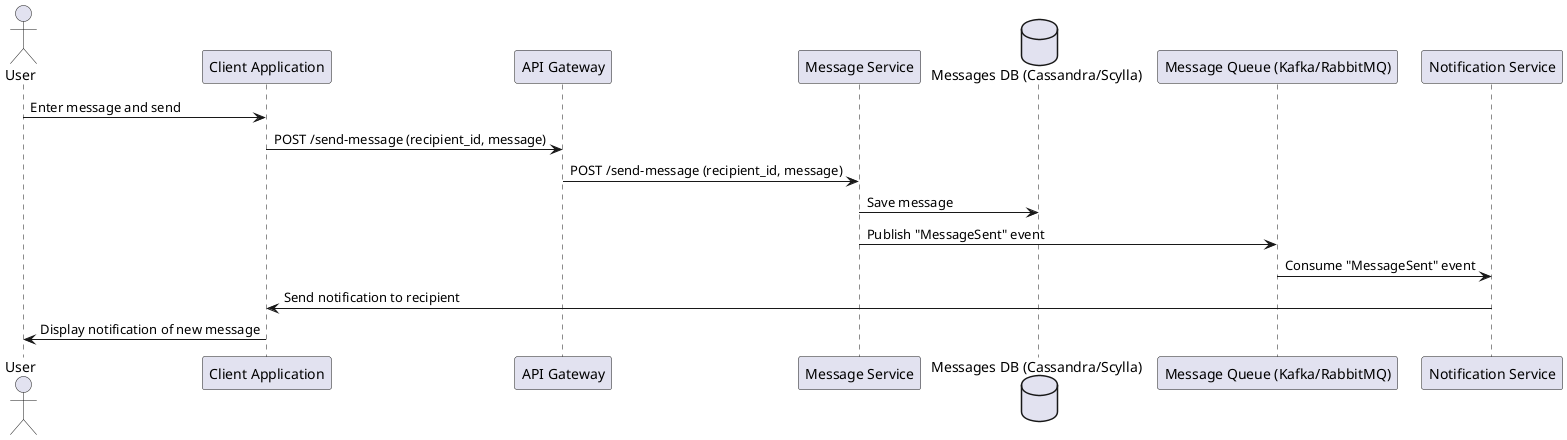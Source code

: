 @startuml
actor User
participant "Client Application" as ClientApp
participant "API Gateway" as APIGW
participant "Message Service" as MsgSvc
database "Messages DB (Cassandra/Scylla)" as MsgDB
participant "Message Queue (Kafka/RabbitMQ)" as MsgQueue
participant "Notification Service" as NotifSvc

User -> ClientApp: Enter message and send
ClientApp -> APIGW: POST /send-message (recipient_id, message)
APIGW -> MsgSvc: POST /send-message (recipient_id, message)
MsgSvc -> MsgDB: Save message
MsgSvc -> MsgQueue: Publish "MessageSent" event
MsgQueue -> NotifSvc: Consume "MessageSent" event
NotifSvc -> ClientApp: Send notification to recipient
ClientApp -> User: Display notification of new message
@enduml
